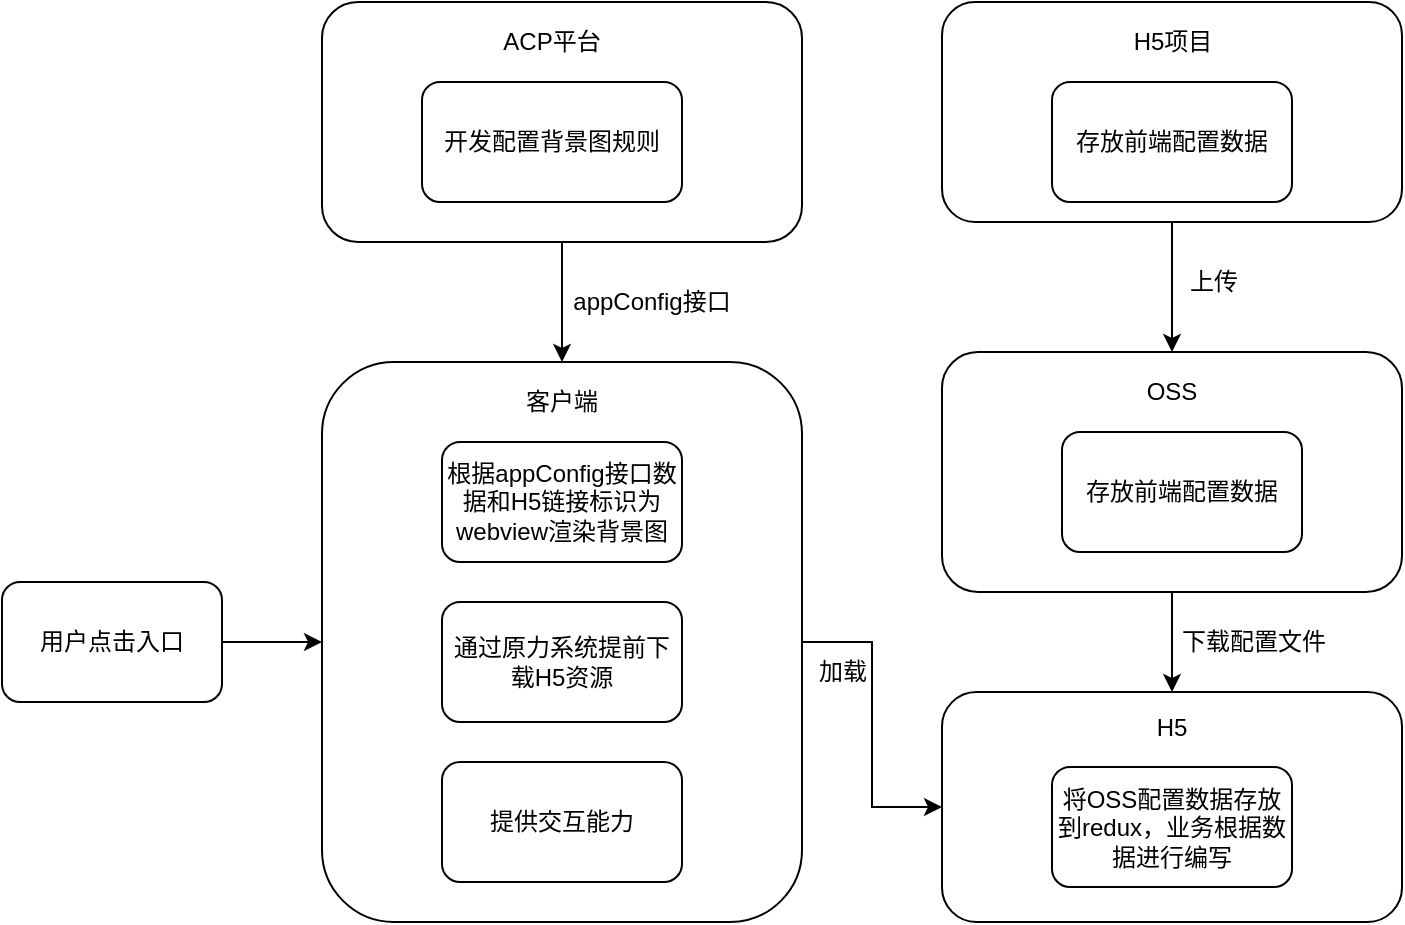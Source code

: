 <mxfile version="14.9.6" type="github">
  <diagram id="f52vVPJDXi46fQPOFb1p" name="Page-1">
    <mxGraphModel dx="1027" dy="520" grid="1" gridSize="10" guides="1" tooltips="1" connect="1" arrows="1" fold="1" page="1" pageScale="1" pageWidth="827" pageHeight="1169" math="0" shadow="0">
      <root>
        <mxCell id="0" />
        <mxCell id="1" parent="0" />
        <mxCell id="dnyq1CyYhAtumf0gCBHk-16" style="edgeStyle=orthogonalEdgeStyle;rounded=0;orthogonalLoop=1;jettySize=auto;html=1;exitX=1;exitY=0.5;exitDx=0;exitDy=0;entryX=0;entryY=0.5;entryDx=0;entryDy=0;" edge="1" parent="1" source="dnyq1CyYhAtumf0gCBHk-3" target="dnyq1CyYhAtumf0gCBHk-6">
          <mxGeometry relative="1" as="geometry" />
        </mxCell>
        <mxCell id="dnyq1CyYhAtumf0gCBHk-3" value="" style="rounded=1;whiteSpace=wrap;html=1;" vertex="1" parent="1">
          <mxGeometry x="224" y="340" width="240" height="280" as="geometry" />
        </mxCell>
        <mxCell id="dnyq1CyYhAtumf0gCBHk-4" value="根据appConfig接口数据和H5链接标识为webview渲染背景图" style="rounded=1;whiteSpace=wrap;html=1;" vertex="1" parent="1">
          <mxGeometry x="284" y="380" width="120" height="60" as="geometry" />
        </mxCell>
        <mxCell id="dnyq1CyYhAtumf0gCBHk-5" value="客户端" style="text;html=1;strokeColor=none;fillColor=none;align=center;verticalAlign=middle;whiteSpace=wrap;rounded=0;" vertex="1" parent="1">
          <mxGeometry x="324" y="350" width="40" height="20" as="geometry" />
        </mxCell>
        <mxCell id="dnyq1CyYhAtumf0gCBHk-6" value="" style="rounded=1;whiteSpace=wrap;html=1;" vertex="1" parent="1">
          <mxGeometry x="534" y="505" width="230" height="115" as="geometry" />
        </mxCell>
        <mxCell id="dnyq1CyYhAtumf0gCBHk-7" value="H5" style="text;html=1;strokeColor=none;fillColor=none;align=center;verticalAlign=middle;whiteSpace=wrap;rounded=0;" vertex="1" parent="1">
          <mxGeometry x="629" y="512.5" width="40" height="20" as="geometry" />
        </mxCell>
        <mxCell id="dnyq1CyYhAtumf0gCBHk-13" style="edgeStyle=orthogonalEdgeStyle;rounded=0;orthogonalLoop=1;jettySize=auto;html=1;exitX=0.5;exitY=1;exitDx=0;exitDy=0;entryX=0.5;entryY=0;entryDx=0;entryDy=0;" edge="1" parent="1" source="dnyq1CyYhAtumf0gCBHk-8" target="dnyq1CyYhAtumf0gCBHk-3">
          <mxGeometry relative="1" as="geometry" />
        </mxCell>
        <mxCell id="dnyq1CyYhAtumf0gCBHk-8" value="" style="rounded=1;whiteSpace=wrap;html=1;" vertex="1" parent="1">
          <mxGeometry x="224" y="160" width="240" height="120" as="geometry" />
        </mxCell>
        <mxCell id="dnyq1CyYhAtumf0gCBHk-9" value="ACP平台" style="text;html=1;strokeColor=none;fillColor=none;align=center;verticalAlign=middle;whiteSpace=wrap;rounded=0;" vertex="1" parent="1">
          <mxGeometry x="309" y="170" width="60" height="20" as="geometry" />
        </mxCell>
        <mxCell id="dnyq1CyYhAtumf0gCBHk-10" value="开发配置背景图规则" style="rounded=1;whiteSpace=wrap;html=1;" vertex="1" parent="1">
          <mxGeometry x="274" y="200" width="130" height="60" as="geometry" />
        </mxCell>
        <mxCell id="dnyq1CyYhAtumf0gCBHk-14" value="appConfig接口" style="text;html=1;strokeColor=none;fillColor=none;align=center;verticalAlign=middle;whiteSpace=wrap;rounded=0;" vertex="1" parent="1">
          <mxGeometry x="344" y="300" width="90" height="20" as="geometry" />
        </mxCell>
        <mxCell id="dnyq1CyYhAtumf0gCBHk-17" value="加载" style="text;html=1;align=center;verticalAlign=middle;resizable=0;points=[];autosize=1;strokeColor=none;" vertex="1" parent="1">
          <mxGeometry x="464" y="485" width="40" height="20" as="geometry" />
        </mxCell>
        <mxCell id="dnyq1CyYhAtumf0gCBHk-19" style="edgeStyle=orthogonalEdgeStyle;rounded=0;orthogonalLoop=1;jettySize=auto;html=1;entryX=0;entryY=0.5;entryDx=0;entryDy=0;" edge="1" parent="1" source="dnyq1CyYhAtumf0gCBHk-18" target="dnyq1CyYhAtumf0gCBHk-3">
          <mxGeometry relative="1" as="geometry" />
        </mxCell>
        <mxCell id="dnyq1CyYhAtumf0gCBHk-18" value="用户点击入口" style="rounded=1;whiteSpace=wrap;html=1;" vertex="1" parent="1">
          <mxGeometry x="64" y="450" width="110" height="60" as="geometry" />
        </mxCell>
        <mxCell id="dnyq1CyYhAtumf0gCBHk-20" value="通过原力系统提前下载H5资源" style="rounded=1;whiteSpace=wrap;html=1;" vertex="1" parent="1">
          <mxGeometry x="284" y="460" width="120" height="60" as="geometry" />
        </mxCell>
        <mxCell id="dnyq1CyYhAtumf0gCBHk-21" value="提供交互能力" style="rounded=1;whiteSpace=wrap;html=1;" vertex="1" parent="1">
          <mxGeometry x="284" y="540" width="120" height="60" as="geometry" />
        </mxCell>
        <mxCell id="dnyq1CyYhAtumf0gCBHk-30" value="将OSS配置数据存放到redux，业务根据数据进行编写" style="rounded=1;whiteSpace=wrap;html=1;" vertex="1" parent="1">
          <mxGeometry x="589" y="542.5" width="120" height="60" as="geometry" />
        </mxCell>
        <mxCell id="dnyq1CyYhAtumf0gCBHk-43" style="edgeStyle=orthogonalEdgeStyle;rounded=0;orthogonalLoop=1;jettySize=auto;html=1;entryX=0.5;entryY=0;entryDx=0;entryDy=0;" edge="1" parent="1" source="dnyq1CyYhAtumf0gCBHk-31" target="dnyq1CyYhAtumf0gCBHk-6">
          <mxGeometry relative="1" as="geometry" />
        </mxCell>
        <mxCell id="dnyq1CyYhAtumf0gCBHk-31" value="" style="rounded=1;whiteSpace=wrap;html=1;" vertex="1" parent="1">
          <mxGeometry x="534" y="335" width="230" height="120" as="geometry" />
        </mxCell>
        <mxCell id="dnyq1CyYhAtumf0gCBHk-32" value="OSS" style="text;html=1;strokeColor=none;fillColor=none;align=center;verticalAlign=middle;whiteSpace=wrap;rounded=0;" vertex="1" parent="1">
          <mxGeometry x="629" y="345" width="40" height="20" as="geometry" />
        </mxCell>
        <mxCell id="dnyq1CyYhAtumf0gCBHk-33" value="存放前端配置数据" style="rounded=1;whiteSpace=wrap;html=1;" vertex="1" parent="1">
          <mxGeometry x="594" y="375" width="120" height="60" as="geometry" />
        </mxCell>
        <mxCell id="dnyq1CyYhAtumf0gCBHk-36" value="下载配置文件" style="text;html=1;strokeColor=none;fillColor=none;align=center;verticalAlign=middle;whiteSpace=wrap;rounded=0;" vertex="1" parent="1">
          <mxGeometry x="650" y="470" width="80" height="20" as="geometry" />
        </mxCell>
        <mxCell id="dnyq1CyYhAtumf0gCBHk-50" style="edgeStyle=orthogonalEdgeStyle;rounded=0;orthogonalLoop=1;jettySize=auto;html=1;entryX=0.5;entryY=0;entryDx=0;entryDy=0;" edge="1" parent="1" source="dnyq1CyYhAtumf0gCBHk-47" target="dnyq1CyYhAtumf0gCBHk-31">
          <mxGeometry relative="1" as="geometry" />
        </mxCell>
        <mxCell id="dnyq1CyYhAtumf0gCBHk-47" value="" style="rounded=1;whiteSpace=wrap;html=1;" vertex="1" parent="1">
          <mxGeometry x="534" y="160" width="230" height="110" as="geometry" />
        </mxCell>
        <mxCell id="dnyq1CyYhAtumf0gCBHk-48" value="H5项目" style="text;html=1;strokeColor=none;fillColor=none;align=center;verticalAlign=middle;whiteSpace=wrap;rounded=0;" vertex="1" parent="1">
          <mxGeometry x="618.5" y="170" width="61" height="20" as="geometry" />
        </mxCell>
        <mxCell id="dnyq1CyYhAtumf0gCBHk-49" value="存放前端配置数据" style="rounded=1;whiteSpace=wrap;html=1;" vertex="1" parent="1">
          <mxGeometry x="589" y="200" width="120" height="60" as="geometry" />
        </mxCell>
        <mxCell id="dnyq1CyYhAtumf0gCBHk-51" value="上传" style="text;html=1;strokeColor=none;fillColor=none;align=center;verticalAlign=middle;whiteSpace=wrap;rounded=0;" vertex="1" parent="1">
          <mxGeometry x="650" y="290" width="40" height="20" as="geometry" />
        </mxCell>
      </root>
    </mxGraphModel>
  </diagram>
</mxfile>
